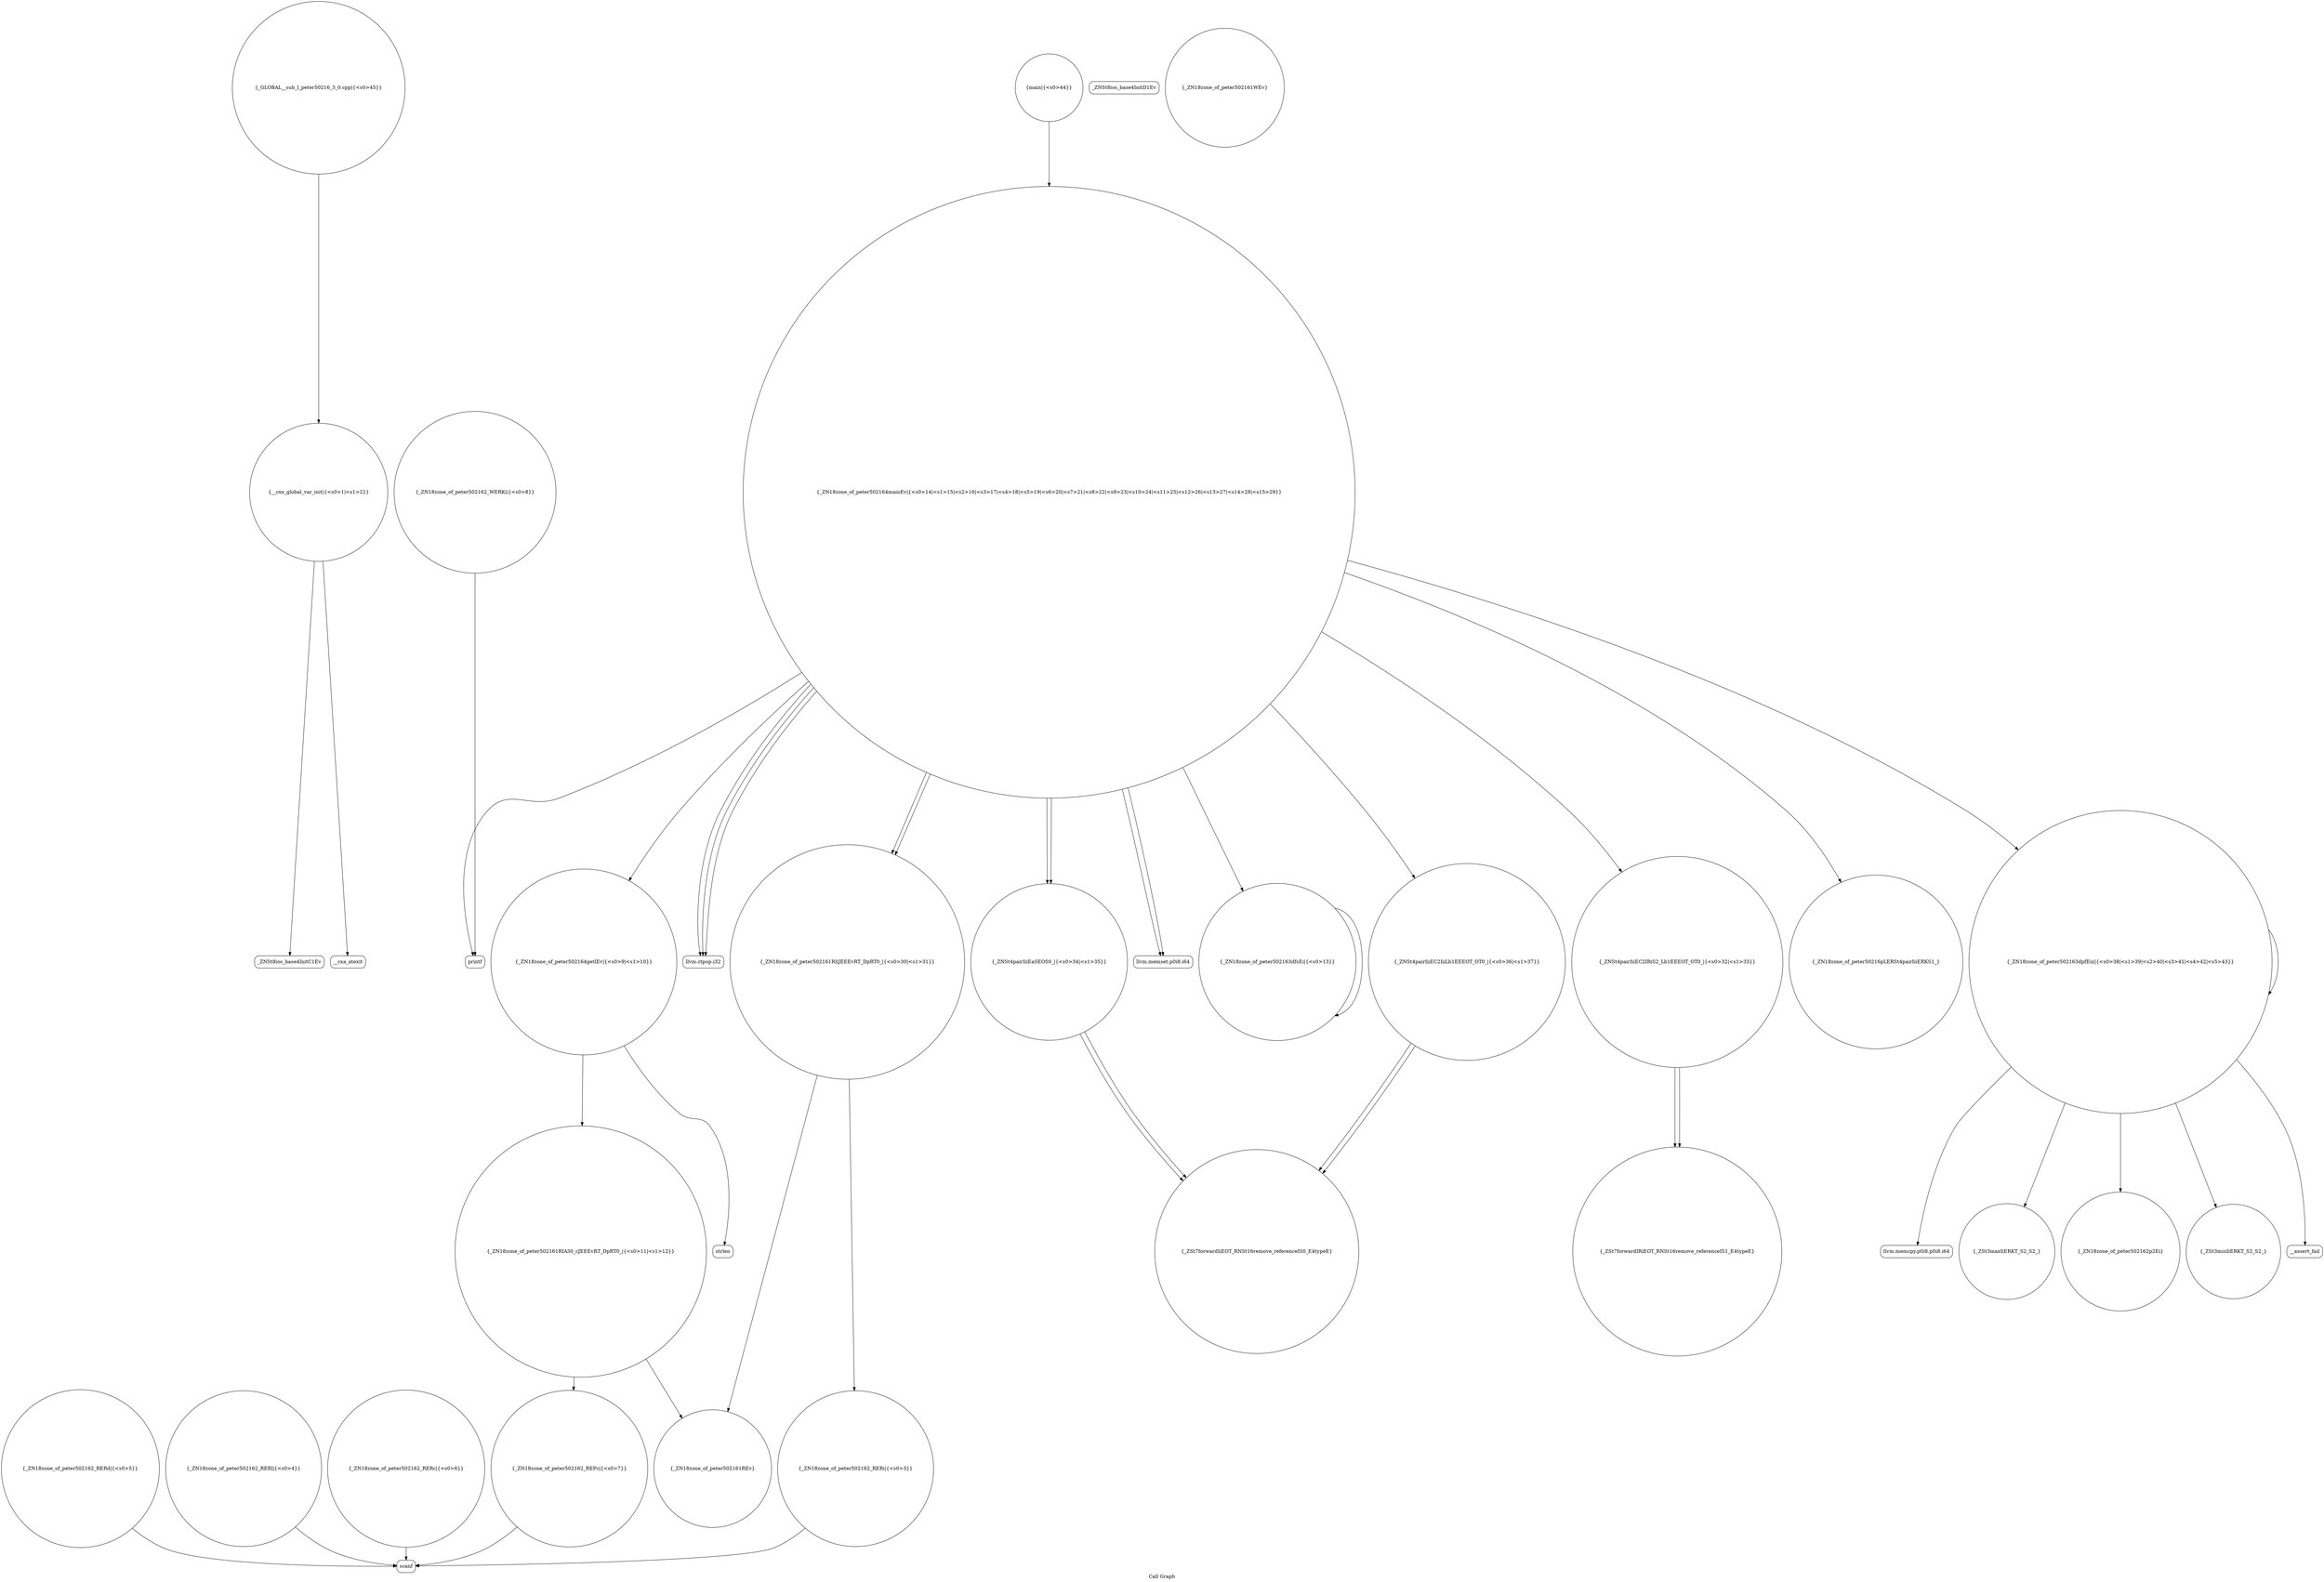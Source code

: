 digraph "Call Graph" {
	label="Call Graph";

	Node0x555e3db1d760 [shape=record,shape=circle,label="{__cxx_global_var_init|{<s0>1|<s1>2}}"];
	Node0x555e3db1d760:s0 -> Node0x555e3dbe4960[color=black];
	Node0x555e3db1d760:s1 -> Node0x555e3dbe4a60[color=black];
	Node0x555e3dbe55e0 [shape=record,shape=circle,label="{_ZN18zone_of_peter502163dpfEiii|{<s0>38|<s1>39|<s2>40|<s3>41|<s4>42|<s5>43}}"];
	Node0x555e3dbe55e0:s0 -> Node0x555e3dbe57e0[color=black];
	Node0x555e3dbe55e0:s1 -> Node0x555e3dbe5860[color=black];
	Node0x555e3dbe55e0:s2 -> Node0x555e3dbe55e0[color=black];
	Node0x555e3dbe55e0:s3 -> Node0x555e3dbe59e0[color=black];
	Node0x555e3dbe55e0:s4 -> Node0x555e3dbe5960[color=black];
	Node0x555e3dbe55e0:s5 -> Node0x555e3dbe58e0[color=black];
	Node0x555e3dbe4c60 [shape=record,shape=circle,label="{_ZN18zone_of_peter502162_RERd|{<s0>5}}"];
	Node0x555e3dbe4c60:s0 -> Node0x555e3dbe4b60[color=black];
	Node0x555e3dbe5960 [shape=record,shape=circle,label="{_ZN18zone_of_peter502162p2Ei}"];
	Node0x555e3dbe4fe0 [shape=record,shape=circle,label="{_ZN18zone_of_peter502164getlEv|{<s0>9|<s1>10}}"];
	Node0x555e3dbe4fe0:s0 -> Node0x555e3dbe5060[color=black];
	Node0x555e3dbe4fe0:s1 -> Node0x555e3dbe50e0[color=black];
	Node0x555e3dbe5360 [shape=record,shape=Mrecord,label="{llvm.ctpop.i32}"];
	Node0x555e3dbe49e0 [shape=record,shape=Mrecord,label="{_ZNSt8ios_base4InitD1Ev}"];
	Node0x555e3dbe56e0 [shape=record,shape=circle,label="{_ZSt7forwardIRiEOT_RNSt16remove_referenceIS1_E4typeE}"];
	Node0x555e3dbe4d60 [shape=record,shape=circle,label="{_ZN18zone_of_peter502162_REPc|{<s0>7}}"];
	Node0x555e3dbe4d60:s0 -> Node0x555e3dbe4b60[color=black];
	Node0x555e3dbe5a60 [shape=record,shape=circle,label="{_GLOBAL__sub_I_peter50216_3_0.cpp|{<s0>45}}"];
	Node0x555e3dbe5a60:s0 -> Node0x555e3db1d760[color=black];
	Node0x555e3dbe50e0 [shape=record,shape=Mrecord,label="{strlen}"];
	Node0x555e3dbe5460 [shape=record,shape=circle,label="{_ZNSt4pairIiiEaSEOS0_|{<s0>34|<s1>35}}"];
	Node0x555e3dbe5460:s0 -> Node0x555e3dbe5760[color=black];
	Node0x555e3dbe5460:s1 -> Node0x555e3dbe5760[color=black];
	Node0x555e3dbe4ae0 [shape=record,shape=circle,label="{_ZN18zone_of_peter502162_RERi|{<s0>3}}"];
	Node0x555e3dbe4ae0:s0 -> Node0x555e3dbe4b60[color=black];
	Node0x555e3dbe57e0 [shape=record,shape=Mrecord,label="{__assert_fail}"];
	Node0x555e3dbe4e60 [shape=record,shape=circle,label="{_ZN18zone_of_peter502162_WERKi|{<s0>8}}"];
	Node0x555e3dbe4e60:s0 -> Node0x555e3dbe4ee0[color=black];
	Node0x555e3dbe51e0 [shape=record,shape=circle,label="{_ZN18zone_of_peter502164mainEv|{<s0>14|<s1>15|<s2>16|<s3>17|<s4>18|<s5>19|<s6>20|<s7>21|<s8>22|<s9>23|<s10>24|<s11>25|<s12>26|<s13>27|<s14>28|<s15>29}}"];
	Node0x555e3dbe51e0:s0 -> Node0x555e3dbe5260[color=black];
	Node0x555e3dbe51e0:s1 -> Node0x555e3dbe5260[color=black];
	Node0x555e3dbe51e0:s2 -> Node0x555e3dbe4fe0[color=black];
	Node0x555e3dbe51e0:s3 -> Node0x555e3dbe52e0[color=black];
	Node0x555e3dbe51e0:s4 -> Node0x555e3dbe5360[color=black];
	Node0x555e3dbe51e0:s5 -> Node0x555e3dbe5160[color=black];
	Node0x555e3dbe51e0:s6 -> Node0x555e3dbe5360[color=black];
	Node0x555e3dbe51e0:s7 -> Node0x555e3dbe5360[color=black];
	Node0x555e3dbe51e0:s8 -> Node0x555e3dbe53e0[color=black];
	Node0x555e3dbe51e0:s9 -> Node0x555e3dbe5460[color=black];
	Node0x555e3dbe51e0:s10 -> Node0x555e3dbe52e0[color=black];
	Node0x555e3dbe51e0:s11 -> Node0x555e3dbe54e0[color=black];
	Node0x555e3dbe51e0:s12 -> Node0x555e3dbe5460[color=black];
	Node0x555e3dbe51e0:s13 -> Node0x555e3dbe5560[color=black];
	Node0x555e3dbe51e0:s14 -> Node0x555e3dbe55e0[color=black];
	Node0x555e3dbe51e0:s15 -> Node0x555e3dbe4ee0[color=black];
	Node0x555e3dbe5560 [shape=record,shape=circle,label="{_ZN18zone_of_peter50216pLERSt4pairIiiERKS1_}"];
	Node0x555e3dbe4be0 [shape=record,shape=circle,label="{_ZN18zone_of_peter502162_RERl|{<s0>4}}"];
	Node0x555e3dbe4be0:s0 -> Node0x555e3dbe4b60[color=black];
	Node0x555e3dbe58e0 [shape=record,shape=circle,label="{_ZSt3minIiERKT_S2_S2_}"];
	Node0x555e3dbe4f60 [shape=record,shape=circle,label="{_ZN18zone_of_peter502161WEv}"];
	Node0x555e3dbe52e0 [shape=record,shape=Mrecord,label="{llvm.memset.p0i8.i64}"];
	Node0x555e3dbe4960 [shape=record,shape=Mrecord,label="{_ZNSt8ios_base4InitC1Ev}"];
	Node0x555e3dbe5660 [shape=record,shape=circle,label="{main|{<s0>44}}"];
	Node0x555e3dbe5660:s0 -> Node0x555e3dbe51e0[color=black];
	Node0x555e3dbe4ce0 [shape=record,shape=circle,label="{_ZN18zone_of_peter502162_RERc|{<s0>6}}"];
	Node0x555e3dbe4ce0:s0 -> Node0x555e3dbe4b60[color=black];
	Node0x555e3dbe59e0 [shape=record,shape=circle,label="{_ZSt3maxIiERKT_S2_S2_}"];
	Node0x555e3dbe5060 [shape=record,shape=circle,label="{_ZN18zone_of_peter502161RIA30_cJEEEvRT_DpRT0_|{<s0>11|<s1>12}}"];
	Node0x555e3dbe5060:s0 -> Node0x555e3dbe4d60[color=black];
	Node0x555e3dbe5060:s1 -> Node0x555e3dbe4de0[color=black];
	Node0x555e3dbe53e0 [shape=record,shape=circle,label="{_ZNSt4pairIiiEC2IRiS2_Lb1EEEOT_OT0_|{<s0>32|<s1>33}}"];
	Node0x555e3dbe53e0:s0 -> Node0x555e3dbe56e0[color=black];
	Node0x555e3dbe53e0:s1 -> Node0x555e3dbe56e0[color=black];
	Node0x555e3dbe4a60 [shape=record,shape=Mrecord,label="{__cxa_atexit}"];
	Node0x555e3dbe5760 [shape=record,shape=circle,label="{_ZSt7forwardIiEOT_RNSt16remove_referenceIS0_E4typeE}"];
	Node0x555e3dbe4de0 [shape=record,shape=circle,label="{_ZN18zone_of_peter502161REv}"];
	Node0x555e3dbe5160 [shape=record,shape=circle,label="{_ZN18zone_of_peter502163dfsEi|{<s0>13}}"];
	Node0x555e3dbe5160:s0 -> Node0x555e3dbe5160[color=black];
	Node0x555e3dbe54e0 [shape=record,shape=circle,label="{_ZNSt4pairIiiEC2IiiLb1EEEOT_OT0_|{<s0>36|<s1>37}}"];
	Node0x555e3dbe54e0:s0 -> Node0x555e3dbe5760[color=black];
	Node0x555e3dbe54e0:s1 -> Node0x555e3dbe5760[color=black];
	Node0x555e3dbe4b60 [shape=record,shape=Mrecord,label="{scanf}"];
	Node0x555e3dbe5860 [shape=record,shape=Mrecord,label="{llvm.memcpy.p0i8.p0i8.i64}"];
	Node0x555e3dbe4ee0 [shape=record,shape=Mrecord,label="{printf}"];
	Node0x555e3dbe5260 [shape=record,shape=circle,label="{_ZN18zone_of_peter502161RIiJEEEvRT_DpRT0_|{<s0>30|<s1>31}}"];
	Node0x555e3dbe5260:s0 -> Node0x555e3dbe4ae0[color=black];
	Node0x555e3dbe5260:s1 -> Node0x555e3dbe4de0[color=black];
}
